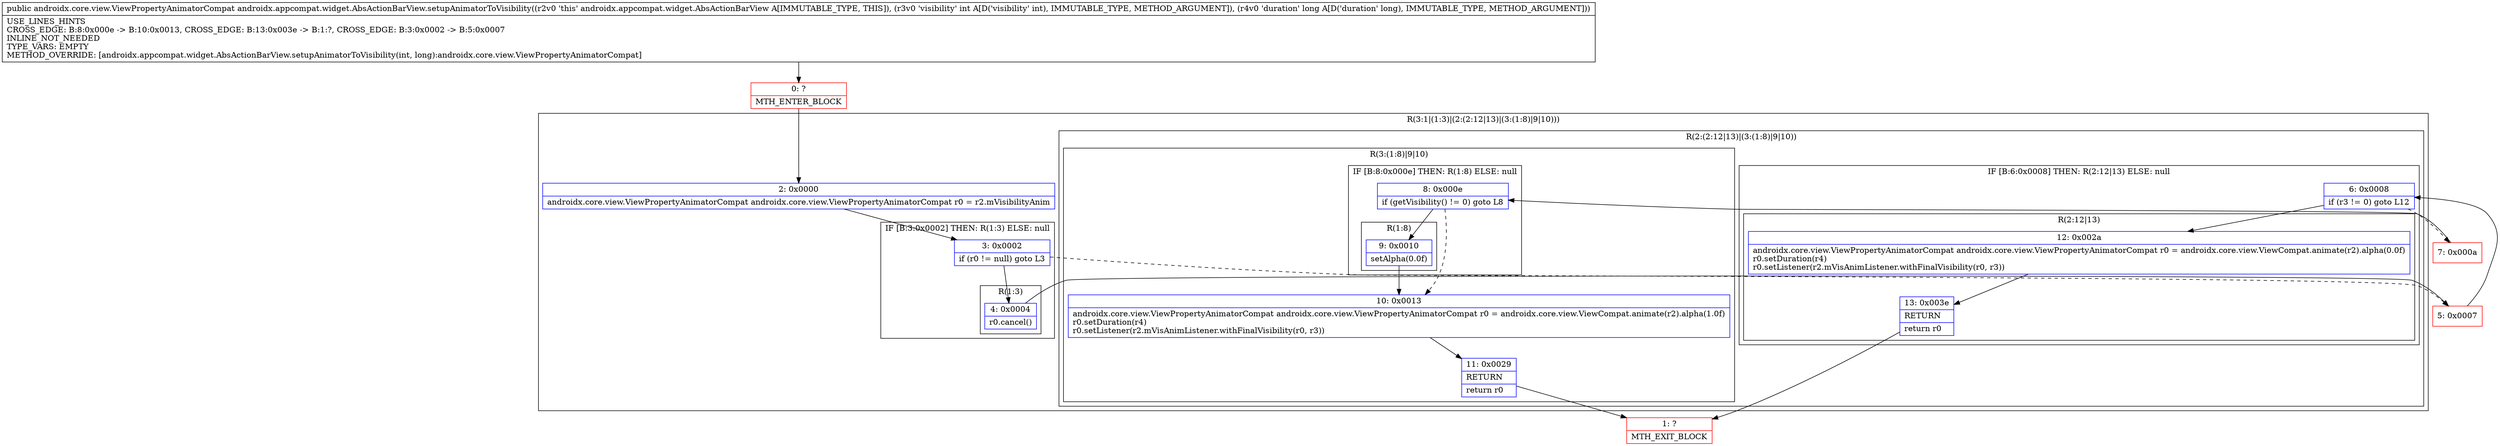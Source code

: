digraph "CFG forandroidx.appcompat.widget.AbsActionBarView.setupAnimatorToVisibility(IJ)Landroidx\/core\/view\/ViewPropertyAnimatorCompat;" {
subgraph cluster_Region_1840838036 {
label = "R(3:1|(1:3)|(2:(2:12|13)|(3:(1:8)|9|10)))";
node [shape=record,color=blue];
Node_2 [shape=record,label="{2\:\ 0x0000|androidx.core.view.ViewPropertyAnimatorCompat androidx.core.view.ViewPropertyAnimatorCompat r0 = r2.mVisibilityAnim\l}"];
subgraph cluster_IfRegion_445240534 {
label = "IF [B:3:0x0002] THEN: R(1:3) ELSE: null";
node [shape=record,color=blue];
Node_3 [shape=record,label="{3\:\ 0x0002|if (r0 != null) goto L3\l}"];
subgraph cluster_Region_194855298 {
label = "R(1:3)";
node [shape=record,color=blue];
Node_4 [shape=record,label="{4\:\ 0x0004|r0.cancel()\l}"];
}
}
subgraph cluster_Region_1073650573 {
label = "R(2:(2:12|13)|(3:(1:8)|9|10))";
node [shape=record,color=blue];
subgraph cluster_IfRegion_1258247584 {
label = "IF [B:6:0x0008] THEN: R(2:12|13) ELSE: null";
node [shape=record,color=blue];
Node_6 [shape=record,label="{6\:\ 0x0008|if (r3 != 0) goto L12\l}"];
subgraph cluster_Region_971968659 {
label = "R(2:12|13)";
node [shape=record,color=blue];
Node_12 [shape=record,label="{12\:\ 0x002a|androidx.core.view.ViewPropertyAnimatorCompat androidx.core.view.ViewPropertyAnimatorCompat r0 = androidx.core.view.ViewCompat.animate(r2).alpha(0.0f)\lr0.setDuration(r4)\lr0.setListener(r2.mVisAnimListener.withFinalVisibility(r0, r3))\l}"];
Node_13 [shape=record,label="{13\:\ 0x003e|RETURN\l|return r0\l}"];
}
}
subgraph cluster_Region_332486255 {
label = "R(3:(1:8)|9|10)";
node [shape=record,color=blue];
subgraph cluster_IfRegion_605664341 {
label = "IF [B:8:0x000e] THEN: R(1:8) ELSE: null";
node [shape=record,color=blue];
Node_8 [shape=record,label="{8\:\ 0x000e|if (getVisibility() != 0) goto L8\l}"];
subgraph cluster_Region_387259663 {
label = "R(1:8)";
node [shape=record,color=blue];
Node_9 [shape=record,label="{9\:\ 0x0010|setAlpha(0.0f)\l}"];
}
}
Node_10 [shape=record,label="{10\:\ 0x0013|androidx.core.view.ViewPropertyAnimatorCompat androidx.core.view.ViewPropertyAnimatorCompat r0 = androidx.core.view.ViewCompat.animate(r2).alpha(1.0f)\lr0.setDuration(r4)\lr0.setListener(r2.mVisAnimListener.withFinalVisibility(r0, r3))\l}"];
Node_11 [shape=record,label="{11\:\ 0x0029|RETURN\l|return r0\l}"];
}
}
}
Node_0 [shape=record,color=red,label="{0\:\ ?|MTH_ENTER_BLOCK\l}"];
Node_5 [shape=record,color=red,label="{5\:\ 0x0007}"];
Node_7 [shape=record,color=red,label="{7\:\ 0x000a}"];
Node_1 [shape=record,color=red,label="{1\:\ ?|MTH_EXIT_BLOCK\l}"];
MethodNode[shape=record,label="{public androidx.core.view.ViewPropertyAnimatorCompat androidx.appcompat.widget.AbsActionBarView.setupAnimatorToVisibility((r2v0 'this' androidx.appcompat.widget.AbsActionBarView A[IMMUTABLE_TYPE, THIS]), (r3v0 'visibility' int A[D('visibility' int), IMMUTABLE_TYPE, METHOD_ARGUMENT]), (r4v0 'duration' long A[D('duration' long), IMMUTABLE_TYPE, METHOD_ARGUMENT]))  | USE_LINES_HINTS\lCROSS_EDGE: B:8:0x000e \-\> B:10:0x0013, CROSS_EDGE: B:13:0x003e \-\> B:1:?, CROSS_EDGE: B:3:0x0002 \-\> B:5:0x0007\lINLINE_NOT_NEEDED\lTYPE_VARS: EMPTY\lMETHOD_OVERRIDE: [androidx.appcompat.widget.AbsActionBarView.setupAnimatorToVisibility(int, long):androidx.core.view.ViewPropertyAnimatorCompat]\l}"];
MethodNode -> Node_0;Node_2 -> Node_3;
Node_3 -> Node_4;
Node_3 -> Node_5[style=dashed];
Node_4 -> Node_5;
Node_6 -> Node_7[style=dashed];
Node_6 -> Node_12;
Node_12 -> Node_13;
Node_13 -> Node_1;
Node_8 -> Node_9;
Node_8 -> Node_10[style=dashed];
Node_9 -> Node_10;
Node_10 -> Node_11;
Node_11 -> Node_1;
Node_0 -> Node_2;
Node_5 -> Node_6;
Node_7 -> Node_8;
}

